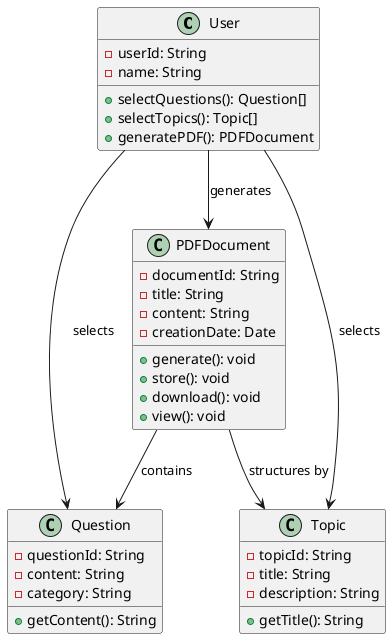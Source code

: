 @startuml
class User {
    - userId: String
    - name: String
    + selectQuestions(): Question[]
    + selectTopics(): Topic[]
    + generatePDF(): PDFDocument
}

class Question {
    - questionId: String
    - content: String
    - category: String
    + getContent(): String
}

class Topic {
    - topicId: String
    - title: String
    - description: String
    + getTitle(): String
}

class PDFDocument {
    - documentId: String
    - title: String
    - content: String
    - creationDate: Date
    + generate(): void
    + store(): void
    + download(): void
    + view(): void
}

User --> Question : selects
User --> Topic : selects
User --> PDFDocument : generates
PDFDocument --> Question : contains
PDFDocument --> Topic : structures by
@enduml